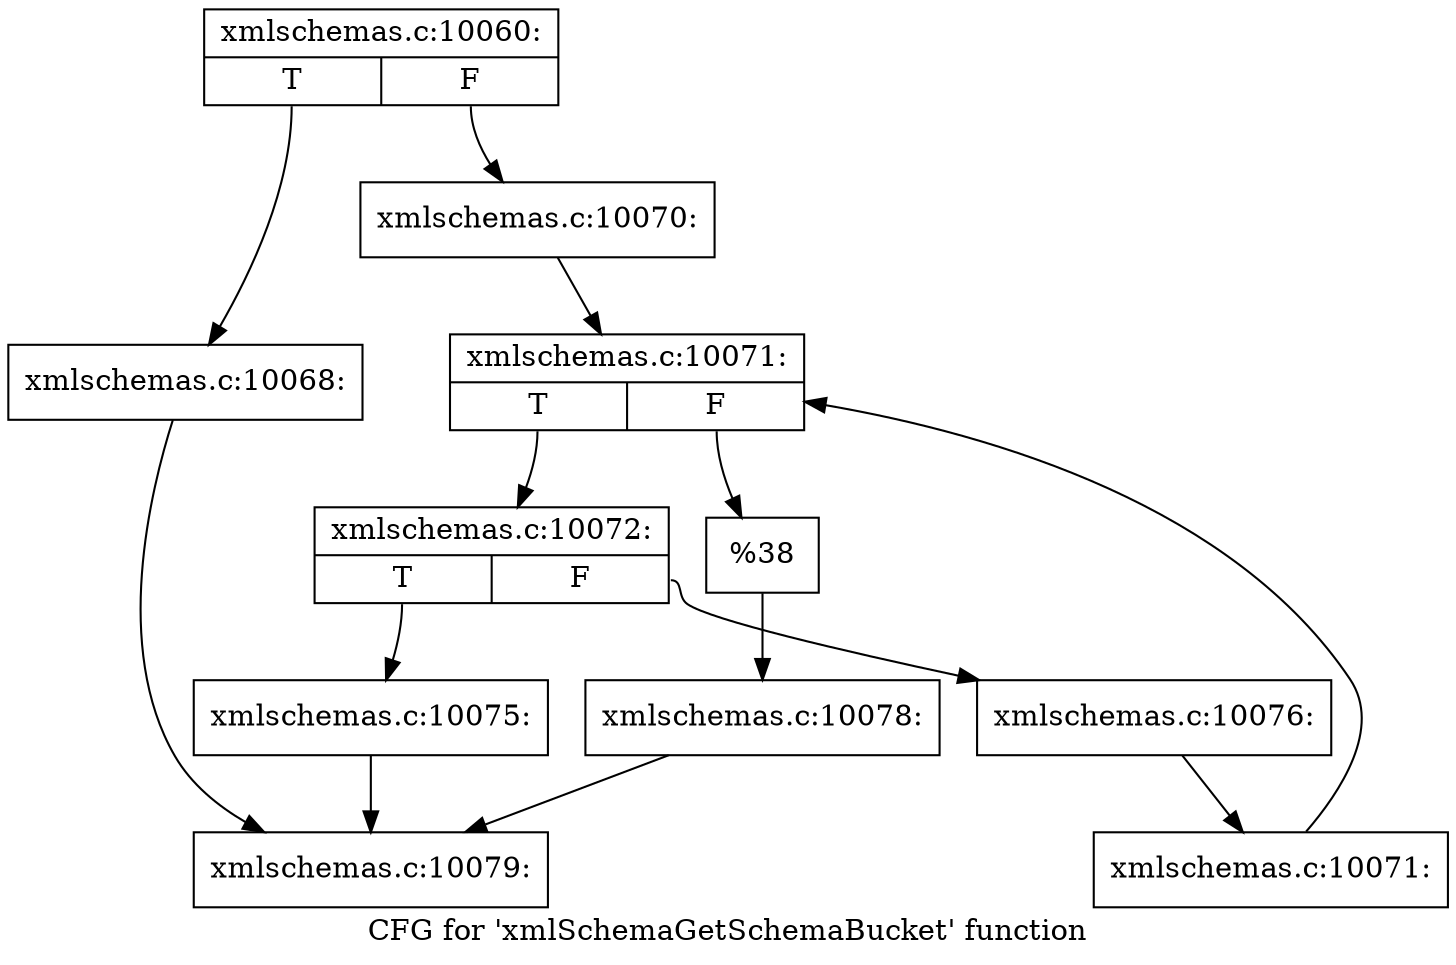 digraph "CFG for 'xmlSchemaGetSchemaBucket' function" {
	label="CFG for 'xmlSchemaGetSchemaBucket' function";

	Node0x55d025e98ff0 [shape=record,label="{xmlschemas.c:10060:|{<s0>T|<s1>F}}"];
	Node0x55d025e98ff0:s0 -> Node0x55d025ebad30;
	Node0x55d025e98ff0:s1 -> Node0x55d025ebadd0;
	Node0x55d025ebad30 [shape=record,label="{xmlschemas.c:10068:}"];
	Node0x55d025ebad30 -> Node0x55d025e99040;
	Node0x55d025ebadd0 [shape=record,label="{xmlschemas.c:10070:}"];
	Node0x55d025ebadd0 -> Node0x55d025ebb690;
	Node0x55d025ebb690 [shape=record,label="{xmlschemas.c:10071:|{<s0>T|<s1>F}}"];
	Node0x55d025ebb690:s0 -> Node0x55d025ebb970;
	Node0x55d025ebb690:s1 -> Node0x55d025ebb4f0;
	Node0x55d025ebb970 [shape=record,label="{xmlschemas.c:10072:|{<s0>T|<s1>F}}"];
	Node0x55d025ebb970:s0 -> Node0x55d025ebc270;
	Node0x55d025ebb970:s1 -> Node0x55d025ebc2c0;
	Node0x55d025ebc270 [shape=record,label="{xmlschemas.c:10075:}"];
	Node0x55d025ebc270 -> Node0x55d025e99040;
	Node0x55d025ebc2c0 [shape=record,label="{xmlschemas.c:10076:}"];
	Node0x55d025ebc2c0 -> Node0x55d025ebb8e0;
	Node0x55d025ebb8e0 [shape=record,label="{xmlschemas.c:10071:}"];
	Node0x55d025ebb8e0 -> Node0x55d025ebb690;
	Node0x55d025ebb4f0 [shape=record,label="{%38}"];
	Node0x55d025ebb4f0 -> Node0x55d025ebad80;
	Node0x55d025ebad80 [shape=record,label="{xmlschemas.c:10078:}"];
	Node0x55d025ebad80 -> Node0x55d025e99040;
	Node0x55d025e99040 [shape=record,label="{xmlschemas.c:10079:}"];
}
